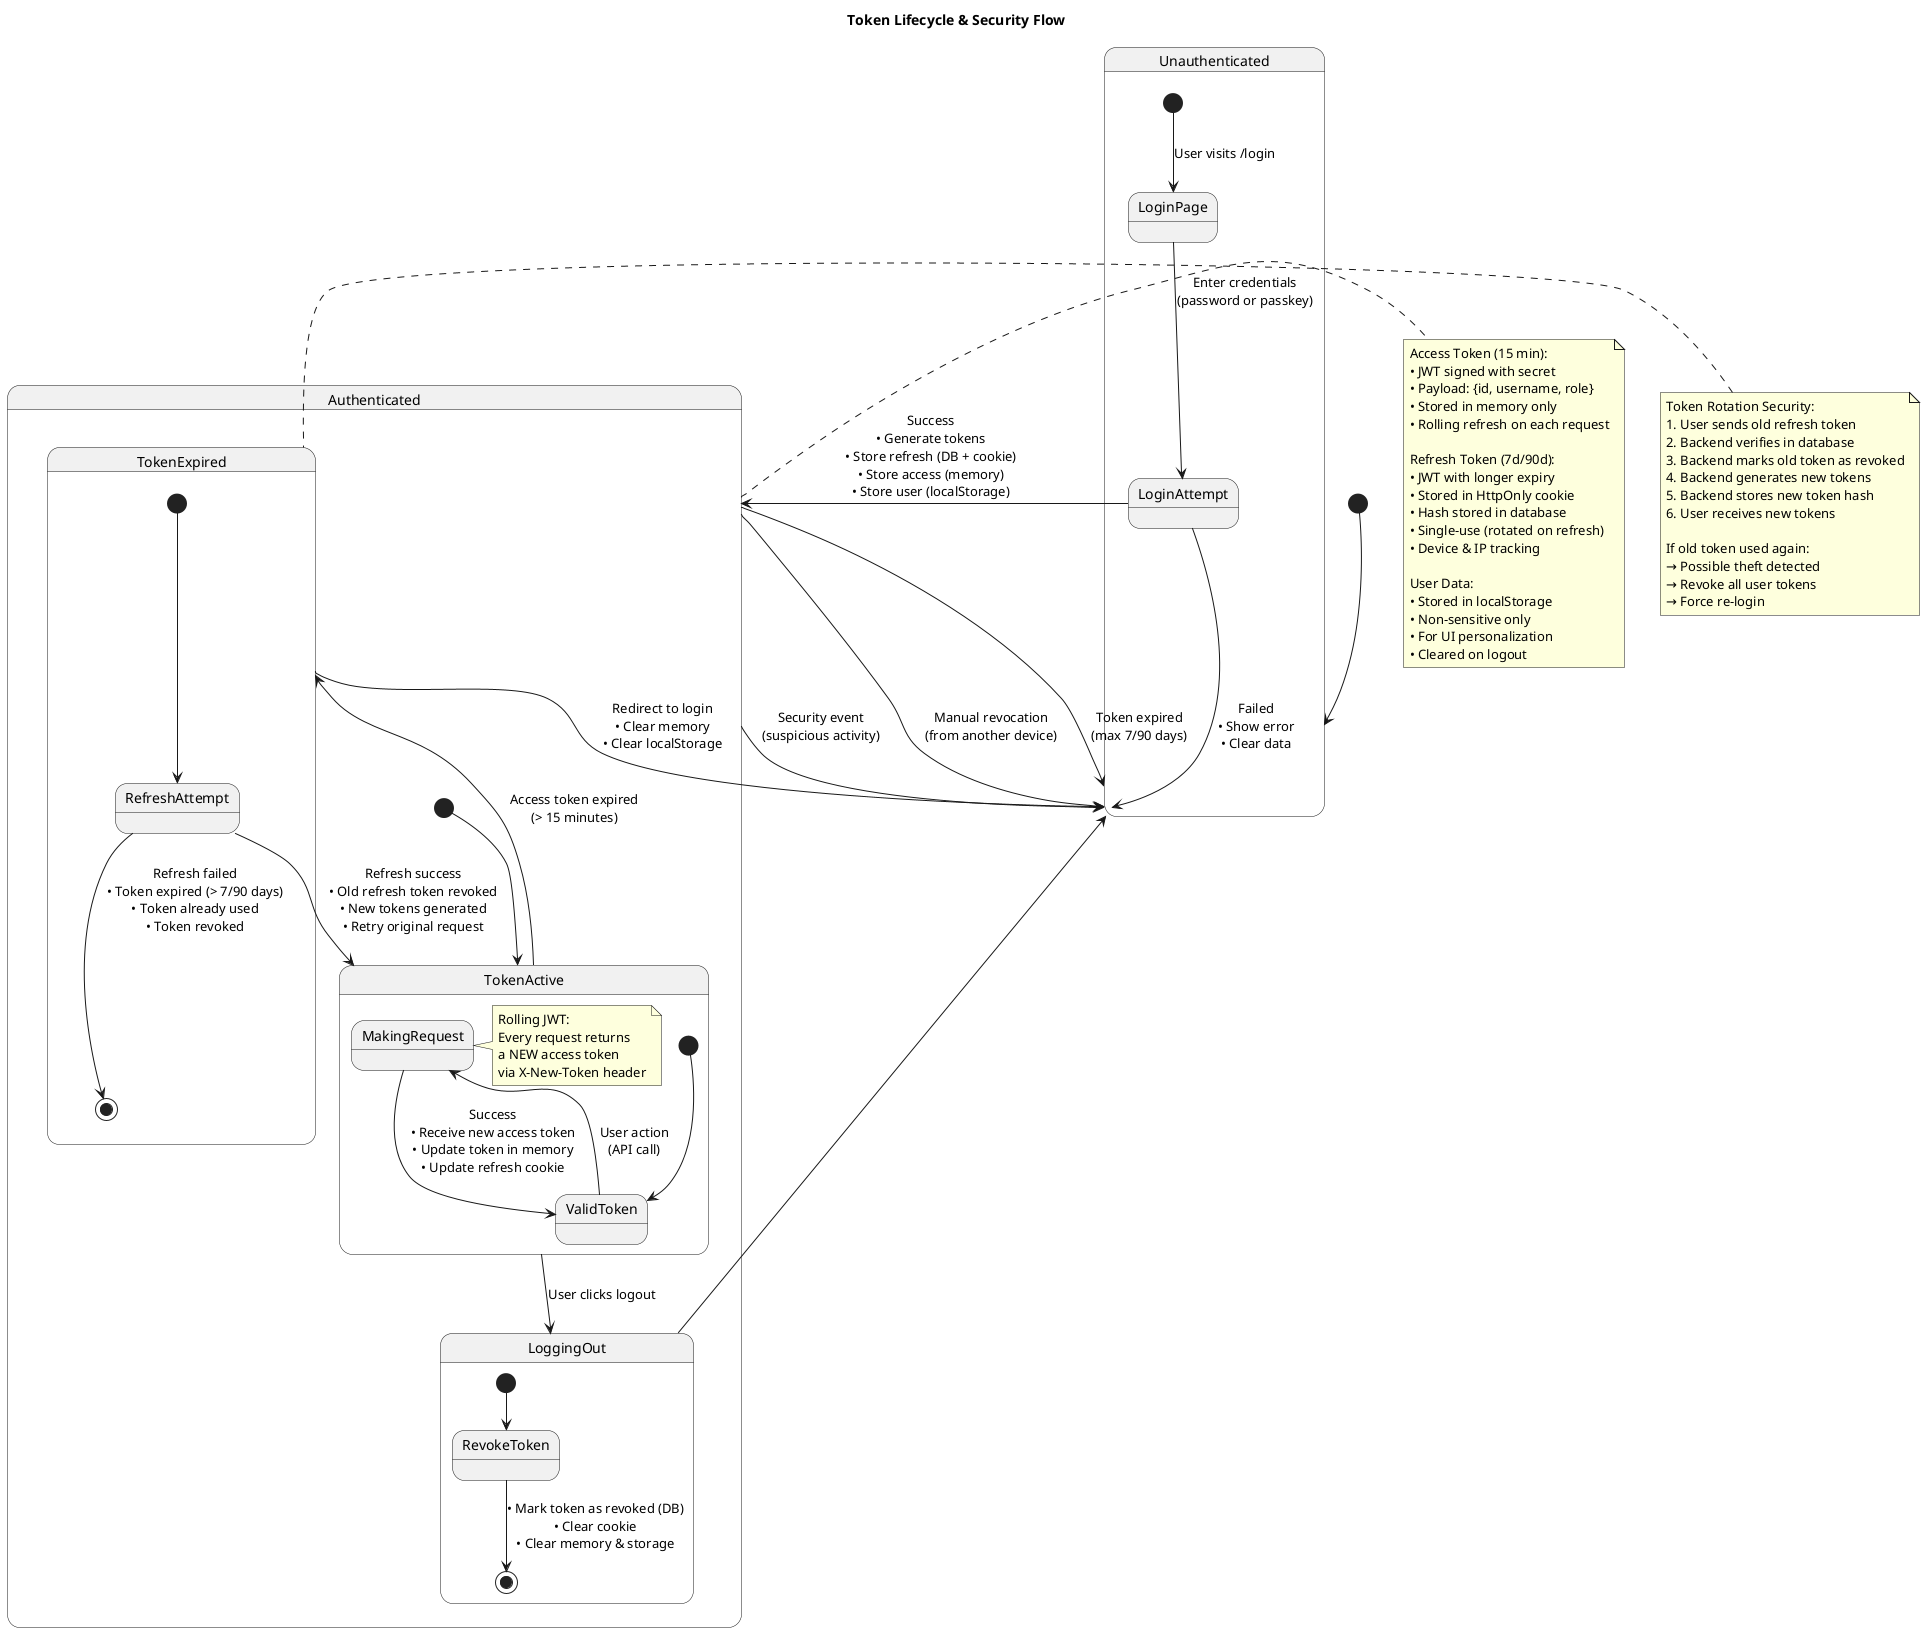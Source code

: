 @startuml Token Lifecycle
title Token Lifecycle & Security Flow

[*] --> Unauthenticated

state Unauthenticated {
  [*] --> LoginPage : User visits /login
  LoginPage --> LoginAttempt : Enter credentials\n(password or passkey)
}

LoginAttempt --> Authenticated : Success\n• Generate tokens\n• Store refresh (DB + cookie)\n• Store access (memory)\n• Store user (localStorage)
LoginAttempt --> Unauthenticated : Failed\n• Show error\n• Clear data

state Authenticated {
  [*] --> TokenActive

  state TokenActive {
    [*] --> ValidToken
    ValidToken --> MakingRequest : User action\n(API call)
    MakingRequest --> ValidToken : Success\n• Receive new access token\n• Update token in memory\n• Update refresh cookie

    note right of MakingRequest
      Rolling JWT:
      Every request returns
      a NEW access token
      via X-New-Token header
    end note
  }

  TokenActive --> TokenExpired : Access token expired\n(> 15 minutes)

  state TokenExpired {
    [*] --> RefreshAttempt
    RefreshAttempt --> TokenActive : Refresh success\n• Old refresh token revoked\n• New tokens generated\n• Retry original request
    RefreshAttempt --> [*] : Refresh failed\n• Token expired (> 7/90 days)\n• Token already used\n• Token revoked
  }

  TokenExpired --> Unauthenticated : Redirect to login\n• Clear memory\n• Clear localStorage

  TokenActive --> LoggingOut : User clicks logout

  state LoggingOut {
    [*] --> RevokeToken
    RevokeToken --> [*] : • Mark token as revoked (DB)\n• Clear cookie\n• Clear memory & storage
  }

  LoggingOut --> Unauthenticated
}

Authenticated --> Unauthenticated : Manual revocation\n(from another device)
Authenticated --> Unauthenticated : Token expired\n(max 7/90 days)
Authenticated --> Unauthenticated : Security event\n(suspicious activity)

note right of Authenticated
Access Token (15 min):
• JWT signed with secret
• Payload: {id, username, role}
• Stored in memory only
• Rolling refresh on each request

Refresh Token (7d/90d):
• JWT with longer expiry
• Stored in HttpOnly cookie
• Hash stored in database
• Single-use (rotated on refresh)
• Device & IP tracking

User Data:
• Stored in localStorage
• Non-sensitive only
• For UI personalization
• Cleared on logout
end note

note left of TokenExpired
Token Rotation Security:
1. User sends old refresh token
2. Backend verifies in database
3. Backend marks old token as revoked
4. Backend generates new tokens
5. Backend stores new token hash
6. User receives new tokens

If old token used again:
→ Possible theft detected
→ Revoke all user tokens
→ Force re-login
end note

@enduml
